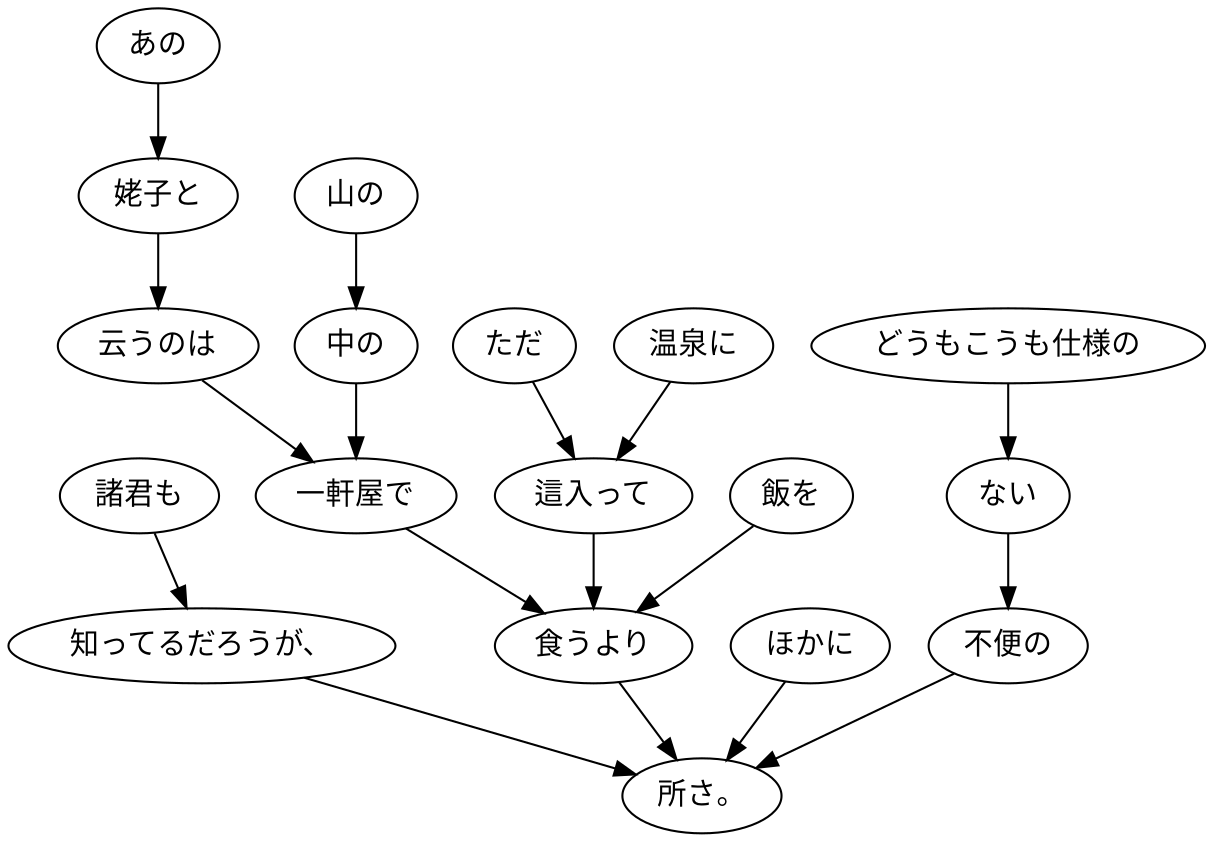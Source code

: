 digraph graph8235 {
	node0 [label="諸君も"];
	node1 [label="知ってるだろうが、"];
	node2 [label="あの"];
	node3 [label="姥子と"];
	node4 [label="云うのは"];
	node5 [label="山の"];
	node6 [label="中の"];
	node7 [label="一軒屋で"];
	node8 [label="ただ"];
	node9 [label="温泉に"];
	node10 [label="這入って"];
	node11 [label="飯を"];
	node12 [label="食うより"];
	node13 [label="ほかに"];
	node14 [label="どうもこうも仕様の"];
	node15 [label="ない"];
	node16 [label="不便の"];
	node17 [label="所さ。"];
	node0 -> node1;
	node1 -> node17;
	node2 -> node3;
	node3 -> node4;
	node4 -> node7;
	node5 -> node6;
	node6 -> node7;
	node7 -> node12;
	node8 -> node10;
	node9 -> node10;
	node10 -> node12;
	node11 -> node12;
	node12 -> node17;
	node13 -> node17;
	node14 -> node15;
	node15 -> node16;
	node16 -> node17;
}
